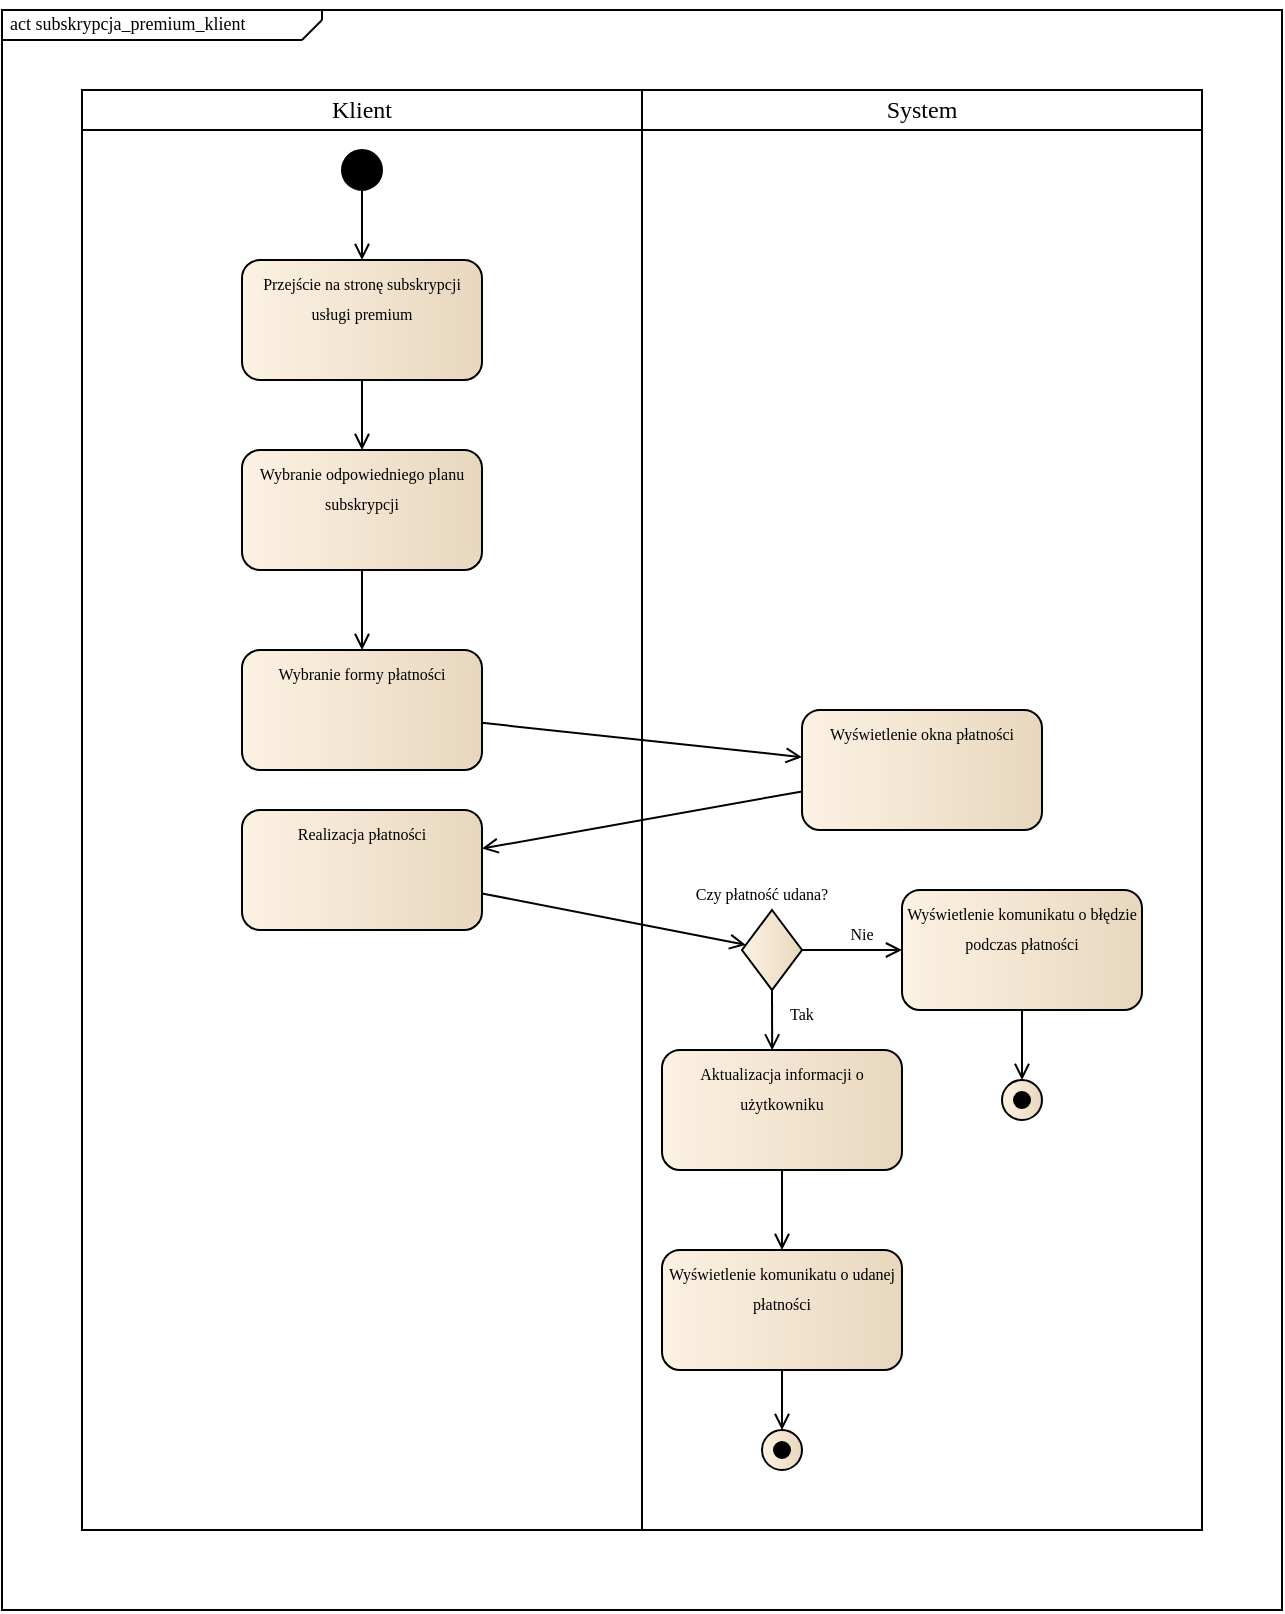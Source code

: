 <mxfile version="24.1.0" type="device">
  <diagram name="Page-1" id="0783ab3e-0a74-02c8-0abd-f7b4e66b4bec">
    <mxGraphModel dx="1434" dy="780" grid="1" gridSize="10" guides="1" tooltips="1" connect="1" arrows="1" fold="1" page="1" pageScale="1" pageWidth="850" pageHeight="1100" background="none" math="0" shadow="0">
      <root>
        <mxCell id="0" />
        <mxCell id="1" parent="0" />
        <mxCell id="c8bVK49rmnhTnoXeU6rx-70" value="" style="rounded=0;whiteSpace=wrap;html=1;" vertex="1" parent="1">
          <mxGeometry x="120" y="80" width="640" height="800" as="geometry" />
        </mxCell>
        <mxCell id="c8bVK49rmnhTnoXeU6rx-65" value="" style="rounded=0;whiteSpace=wrap;html=1;" vertex="1" parent="1">
          <mxGeometry x="160" y="120" width="280" height="720" as="geometry" />
        </mxCell>
        <mxCell id="c8bVK49rmnhTnoXeU6rx-66" value="" style="rounded=0;whiteSpace=wrap;html=1;" vertex="1" parent="1">
          <mxGeometry x="440" y="120" width="280" height="720" as="geometry" />
        </mxCell>
        <mxCell id="c8bVK49rmnhTnoXeU6rx-67" value="&lt;font face=&quot;Verdana&quot;&gt;Klient&lt;/font&gt;" style="rounded=0;whiteSpace=wrap;html=1;" vertex="1" parent="1">
          <mxGeometry x="160" y="120" width="280" height="20" as="geometry" />
        </mxCell>
        <mxCell id="c8bVK49rmnhTnoXeU6rx-68" value="&lt;font face=&quot;Verdana&quot;&gt;System&lt;/font&gt;" style="rounded=0;whiteSpace=wrap;html=1;" vertex="1" parent="1">
          <mxGeometry x="440" y="120" width="280" height="20" as="geometry" />
        </mxCell>
        <mxCell id="c8bVK49rmnhTnoXeU6rx-73" value="" style="endArrow=none;html=1;rounded=0;" edge="1" parent="1">
          <mxGeometry width="50" height="50" relative="1" as="geometry">
            <mxPoint x="280" y="85" as="sourcePoint" />
            <mxPoint x="280" y="80" as="targetPoint" />
          </mxGeometry>
        </mxCell>
        <mxCell id="c8bVK49rmnhTnoXeU6rx-74" value="" style="endArrow=none;html=1;rounded=0;" edge="1" parent="1">
          <mxGeometry width="50" height="50" relative="1" as="geometry">
            <mxPoint x="270" y="95" as="sourcePoint" />
            <mxPoint x="280" y="85" as="targetPoint" />
          </mxGeometry>
        </mxCell>
        <mxCell id="c8bVK49rmnhTnoXeU6rx-75" value="" style="endArrow=none;html=1;rounded=0;" edge="1" parent="1">
          <mxGeometry width="50" height="50" relative="1" as="geometry">
            <mxPoint x="120" y="95" as="sourcePoint" />
            <mxPoint x="270" y="95" as="targetPoint" />
          </mxGeometry>
        </mxCell>
        <mxCell id="c8bVK49rmnhTnoXeU6rx-76" value="&lt;font face=&quot;Verdana&quot; style=&quot;font-size: 9px;&quot;&gt;act subskrypcja_premium_klient&lt;/font&gt;" style="text;html=1;align=left;verticalAlign=bottom;whiteSpace=wrap;rounded=0;textShadow=0;fontStyle=0" vertex="1" parent="1">
          <mxGeometry x="122" y="75.4" width="168" height="20" as="geometry" />
        </mxCell>
        <mxCell id="c8bVK49rmnhTnoXeU6rx-82" value="" style="edgeStyle=orthogonalEdgeStyle;rounded=0;orthogonalLoop=1;jettySize=auto;html=1;endArrow=open;endFill=0;" edge="1" parent="1" source="c8bVK49rmnhTnoXeU6rx-77" target="c8bVK49rmnhTnoXeU6rx-81">
          <mxGeometry relative="1" as="geometry" />
        </mxCell>
        <mxCell id="c8bVK49rmnhTnoXeU6rx-77" value="" style="ellipse;whiteSpace=wrap;html=1;aspect=fixed;fillColor=#000000;" vertex="1" parent="1">
          <mxGeometry x="290" y="150" width="20" height="20" as="geometry" />
        </mxCell>
        <mxCell id="c8bVK49rmnhTnoXeU6rx-85" value="" style="edgeStyle=orthogonalEdgeStyle;rounded=0;orthogonalLoop=1;jettySize=auto;html=1;endArrow=open;endFill=0;" edge="1" parent="1" source="c8bVK49rmnhTnoXeU6rx-81" target="c8bVK49rmnhTnoXeU6rx-84">
          <mxGeometry relative="1" as="geometry" />
        </mxCell>
        <mxCell id="c8bVK49rmnhTnoXeU6rx-81" value="" style="rounded=1;whiteSpace=wrap;html=1;fillColor=#FCF2E3;gradientColor=#E8D7BE;gradientDirection=east;" vertex="1" parent="1">
          <mxGeometry x="240" y="205" width="120" height="60" as="geometry" />
        </mxCell>
        <mxCell id="c8bVK49rmnhTnoXeU6rx-83" value="&lt;font style=&quot;font-size: 8px;&quot; face=&quot;Verdana&quot;&gt;Przejście na stronę subskrypcji usługi premium&lt;/font&gt;" style="text;html=1;align=center;verticalAlign=bottom;whiteSpace=wrap;rounded=0;textShadow=0;fontStyle=0" vertex="1" parent="1">
          <mxGeometry x="240" y="205" width="120" height="35" as="geometry" />
        </mxCell>
        <mxCell id="c8bVK49rmnhTnoXeU6rx-89" value="" style="edgeStyle=orthogonalEdgeStyle;rounded=0;orthogonalLoop=1;jettySize=auto;html=1;endArrow=open;endFill=0;" edge="1" parent="1" source="c8bVK49rmnhTnoXeU6rx-84" target="c8bVK49rmnhTnoXeU6rx-88">
          <mxGeometry relative="1" as="geometry" />
        </mxCell>
        <mxCell id="c8bVK49rmnhTnoXeU6rx-84" value="" style="whiteSpace=wrap;html=1;fillColor=#FCF2E3;rounded=1;gradientColor=#E8D7BE;gradientDirection=east;" vertex="1" parent="1">
          <mxGeometry x="240" y="300" width="120" height="60" as="geometry" />
        </mxCell>
        <mxCell id="c8bVK49rmnhTnoXeU6rx-86" value="&lt;font style=&quot;font-size: 8px;&quot; face=&quot;Verdana&quot;&gt;Wybranie odpowiedniego planu subskrypcji&lt;/font&gt;" style="text;html=1;align=center;verticalAlign=bottom;whiteSpace=wrap;rounded=0;textShadow=0;fontStyle=0" vertex="1" parent="1">
          <mxGeometry x="240" y="300" width="120" height="35" as="geometry" />
        </mxCell>
        <mxCell id="c8bVK49rmnhTnoXeU6rx-93" value="" style="rounded=0;orthogonalLoop=1;jettySize=auto;html=1;endArrow=open;endFill=0;" edge="1" parent="1" source="c8bVK49rmnhTnoXeU6rx-88" target="c8bVK49rmnhTnoXeU6rx-92">
          <mxGeometry relative="1" as="geometry" />
        </mxCell>
        <mxCell id="c8bVK49rmnhTnoXeU6rx-88" value="" style="whiteSpace=wrap;html=1;fillColor=#FCF2E3;rounded=1;gradientColor=#E8D7BE;gradientDirection=east;" vertex="1" parent="1">
          <mxGeometry x="240" y="400" width="120" height="60" as="geometry" />
        </mxCell>
        <mxCell id="c8bVK49rmnhTnoXeU6rx-90" value="&lt;font style=&quot;font-size: 8px;&quot; face=&quot;Verdana&quot;&gt;Wybranie formy płatności&lt;/font&gt;" style="text;html=1;align=center;verticalAlign=bottom;whiteSpace=wrap;rounded=0;textShadow=0;fontStyle=0" vertex="1" parent="1">
          <mxGeometry x="240" y="400" width="120" height="20" as="geometry" />
        </mxCell>
        <mxCell id="c8bVK49rmnhTnoXeU6rx-98" value="" style="rounded=0;orthogonalLoop=1;jettySize=auto;html=1;endArrow=open;endFill=0;" edge="1" parent="1" source="c8bVK49rmnhTnoXeU6rx-92" target="c8bVK49rmnhTnoXeU6rx-97">
          <mxGeometry relative="1" as="geometry" />
        </mxCell>
        <mxCell id="c8bVK49rmnhTnoXeU6rx-92" value="" style="whiteSpace=wrap;html=1;fillColor=#FCF2E3;rounded=1;gradientColor=#E8D7BE;gradientDirection=east;" vertex="1" parent="1">
          <mxGeometry x="520" y="430" width="120" height="60" as="geometry" />
        </mxCell>
        <mxCell id="c8bVK49rmnhTnoXeU6rx-95" value="&lt;font style=&quot;font-size: 8px;&quot; face=&quot;Verdana&quot;&gt;Wyświetlenie okna płatności&lt;/font&gt;" style="text;html=1;align=center;verticalAlign=bottom;whiteSpace=wrap;rounded=0;textShadow=0;fontStyle=0" vertex="1" parent="1">
          <mxGeometry x="520" y="430" width="120" height="20" as="geometry" />
        </mxCell>
        <mxCell id="c8bVK49rmnhTnoXeU6rx-101" value="" style="rounded=0;orthogonalLoop=1;jettySize=auto;html=1;endArrow=open;endFill=0;" edge="1" parent="1" source="c8bVK49rmnhTnoXeU6rx-97" target="c8bVK49rmnhTnoXeU6rx-100">
          <mxGeometry relative="1" as="geometry" />
        </mxCell>
        <mxCell id="c8bVK49rmnhTnoXeU6rx-97" value="" style="whiteSpace=wrap;html=1;fillColor=#FCF2E3;rounded=1;gradientColor=#E8D7BE;gradientDirection=east;" vertex="1" parent="1">
          <mxGeometry x="240" y="480" width="120" height="60" as="geometry" />
        </mxCell>
        <mxCell id="c8bVK49rmnhTnoXeU6rx-99" value="&lt;font style=&quot;font-size: 8px;&quot; face=&quot;Verdana&quot;&gt;Realizacja płatności&lt;/font&gt;" style="text;html=1;align=center;verticalAlign=bottom;whiteSpace=wrap;rounded=0;textShadow=0;fontStyle=0" vertex="1" parent="1">
          <mxGeometry x="240" y="480" width="120" height="20" as="geometry" />
        </mxCell>
        <mxCell id="c8bVK49rmnhTnoXeU6rx-100" value="" style="rhombus;whiteSpace=wrap;html=1;fillColor=#FCF2E3;rounded=0;gradientColor=#E8D7BE;gradientDirection=east;" vertex="1" parent="1">
          <mxGeometry x="490" y="530" width="30" height="40" as="geometry" />
        </mxCell>
        <mxCell id="c8bVK49rmnhTnoXeU6rx-102" value="&lt;font face=&quot;Verdana&quot;&gt;&lt;span style=&quot;font-size: 8px;&quot;&gt;Czy płatność udana?&lt;/span&gt;&lt;/font&gt;" style="text;html=1;align=center;verticalAlign=bottom;whiteSpace=wrap;rounded=0;textShadow=0;fontStyle=0" vertex="1" parent="1">
          <mxGeometry x="440" y="510" width="120" height="20" as="geometry" />
        </mxCell>
        <mxCell id="c8bVK49rmnhTnoXeU6rx-104" value="" style="whiteSpace=wrap;html=1;fillColor=#FCF2E3;rounded=1;gradientColor=#E8D7BE;gradientDirection=east;" vertex="1" parent="1">
          <mxGeometry x="570" y="520" width="120" height="60" as="geometry" />
        </mxCell>
        <mxCell id="c8bVK49rmnhTnoXeU6rx-105" value="&lt;font style=&quot;font-size: 8px;&quot; face=&quot;Verdana&quot;&gt;Wyświetlenie komunikatu o błędzie podczas płatności&lt;/font&gt;" style="text;html=1;align=center;verticalAlign=bottom;whiteSpace=wrap;rounded=0;textShadow=0;fontStyle=0" vertex="1" parent="1">
          <mxGeometry x="570" y="535" width="120" height="20" as="geometry" />
        </mxCell>
        <mxCell id="c8bVK49rmnhTnoXeU6rx-106" value="" style="endArrow=open;html=1;rounded=0;exitX=1;exitY=0.5;exitDx=0;exitDy=0;entryX=0;entryY=0.75;entryDx=0;entryDy=0;endFill=0;" edge="1" parent="1" source="c8bVK49rmnhTnoXeU6rx-100" target="c8bVK49rmnhTnoXeU6rx-105">
          <mxGeometry width="50" height="50" relative="1" as="geometry">
            <mxPoint x="470" y="550" as="sourcePoint" />
            <mxPoint x="520" y="500" as="targetPoint" />
          </mxGeometry>
        </mxCell>
        <mxCell id="c8bVK49rmnhTnoXeU6rx-107" value="&lt;font face=&quot;Verdana&quot;&gt;&lt;span style=&quot;font-size: 8px;&quot;&gt;Nie&lt;/span&gt;&lt;/font&gt;" style="text;html=1;align=center;verticalAlign=bottom;whiteSpace=wrap;rounded=0;textShadow=0;fontStyle=0" vertex="1" parent="1">
          <mxGeometry x="490" y="530" width="120" height="20" as="geometry" />
        </mxCell>
        <mxCell id="c8bVK49rmnhTnoXeU6rx-108" value="" style="whiteSpace=wrap;html=1;fillColor=#FCF2E3;rounded=1;gradientColor=#E8D7BE;gradientDirection=east;" vertex="1" parent="1">
          <mxGeometry x="450" y="600" width="120" height="60" as="geometry" />
        </mxCell>
        <mxCell id="c8bVK49rmnhTnoXeU6rx-109" value="&lt;font style=&quot;font-size: 8px;&quot; face=&quot;Verdana&quot;&gt;Aktualizacja informacji o użytkowniku&lt;/font&gt;" style="text;html=1;align=center;verticalAlign=bottom;whiteSpace=wrap;rounded=0;textShadow=0;fontStyle=0" vertex="1" parent="1">
          <mxGeometry x="450" y="615" width="120" height="20" as="geometry" />
        </mxCell>
        <mxCell id="c8bVK49rmnhTnoXeU6rx-110" value="" style="endArrow=open;html=1;rounded=0;exitX=0.5;exitY=1;exitDx=0;exitDy=0;entryX=0.459;entryY=0.003;entryDx=0;entryDy=0;endFill=0;entryPerimeter=0;" edge="1" parent="1" source="c8bVK49rmnhTnoXeU6rx-100" target="c8bVK49rmnhTnoXeU6rx-108">
          <mxGeometry width="50" height="50" relative="1" as="geometry">
            <mxPoint x="530" y="560" as="sourcePoint" />
            <mxPoint x="580" y="560" as="targetPoint" />
          </mxGeometry>
        </mxCell>
        <mxCell id="c8bVK49rmnhTnoXeU6rx-111" value="&lt;font face=&quot;Verdana&quot;&gt;&lt;span style=&quot;font-size: 8px;&quot;&gt;Tak&lt;/span&gt;&lt;/font&gt;" style="text;html=1;align=center;verticalAlign=bottom;whiteSpace=wrap;rounded=0;textShadow=0;fontStyle=0" vertex="1" parent="1">
          <mxGeometry x="460" y="570" width="120" height="20" as="geometry" />
        </mxCell>
        <mxCell id="c8bVK49rmnhTnoXeU6rx-112" value="" style="ellipse;whiteSpace=wrap;html=1;aspect=fixed;fillColor=#FCF2E3;gradientColor=#E8D7BE;gradientDirection=east;" vertex="1" parent="1">
          <mxGeometry x="620" y="615" width="20" height="20" as="geometry" />
        </mxCell>
        <mxCell id="c8bVK49rmnhTnoXeU6rx-113" value="" style="ellipse;whiteSpace=wrap;html=1;aspect=fixed;fillColor=#000000;" vertex="1" parent="1">
          <mxGeometry x="626" y="621" width="8" height="8" as="geometry" />
        </mxCell>
        <mxCell id="c8bVK49rmnhTnoXeU6rx-114" value="" style="whiteSpace=wrap;html=1;fillColor=#FCF2E3;rounded=1;gradientColor=#E8D7BE;gradientDirection=east;" vertex="1" parent="1">
          <mxGeometry x="450" y="700" width="120" height="60" as="geometry" />
        </mxCell>
        <mxCell id="c8bVK49rmnhTnoXeU6rx-115" value="&lt;font style=&quot;font-size: 8px;&quot; face=&quot;Verdana&quot;&gt;Wyświetlenie komunikatu o udanej płatności&lt;/font&gt;" style="text;html=1;align=center;verticalAlign=bottom;whiteSpace=wrap;rounded=0;textShadow=0;fontStyle=0" vertex="1" parent="1">
          <mxGeometry x="450" y="715" width="120" height="20" as="geometry" />
        </mxCell>
        <mxCell id="c8bVK49rmnhTnoXeU6rx-117" value="" style="edgeStyle=orthogonalEdgeStyle;rounded=0;orthogonalLoop=1;jettySize=auto;html=1;endArrow=open;endFill=0;exitX=0.5;exitY=1;exitDx=0;exitDy=0;entryX=0.5;entryY=0;entryDx=0;entryDy=0;" edge="1" parent="1" source="c8bVK49rmnhTnoXeU6rx-108" target="c8bVK49rmnhTnoXeU6rx-114">
          <mxGeometry relative="1" as="geometry">
            <mxPoint x="310" y="370" as="sourcePoint" />
            <mxPoint x="310" y="410" as="targetPoint" />
          </mxGeometry>
        </mxCell>
        <mxCell id="c8bVK49rmnhTnoXeU6rx-118" value="" style="edgeStyle=orthogonalEdgeStyle;rounded=0;orthogonalLoop=1;jettySize=auto;html=1;endArrow=open;endFill=0;exitX=0.5;exitY=1;exitDx=0;exitDy=0;entryX=0.5;entryY=0;entryDx=0;entryDy=0;" edge="1" parent="1" source="c8bVK49rmnhTnoXeU6rx-114" target="c8bVK49rmnhTnoXeU6rx-119">
          <mxGeometry relative="1" as="geometry">
            <mxPoint x="520" y="670" as="sourcePoint" />
            <mxPoint x="520" y="710" as="targetPoint" />
          </mxGeometry>
        </mxCell>
        <mxCell id="c8bVK49rmnhTnoXeU6rx-119" value="" style="ellipse;whiteSpace=wrap;html=1;aspect=fixed;fillColor=#FCF2E3;gradientColor=#E8D7BE;gradientDirection=east;" vertex="1" parent="1">
          <mxGeometry x="500" y="790" width="20" height="20" as="geometry" />
        </mxCell>
        <mxCell id="c8bVK49rmnhTnoXeU6rx-120" value="" style="ellipse;whiteSpace=wrap;html=1;aspect=fixed;fillColor=#000000;" vertex="1" parent="1">
          <mxGeometry x="506" y="796" width="8" height="8" as="geometry" />
        </mxCell>
        <mxCell id="c8bVK49rmnhTnoXeU6rx-121" value="" style="edgeStyle=orthogonalEdgeStyle;rounded=0;orthogonalLoop=1;jettySize=auto;html=1;endArrow=open;endFill=0;exitX=0.5;exitY=1;exitDx=0;exitDy=0;entryX=0.5;entryY=0;entryDx=0;entryDy=0;" edge="1" parent="1" source="c8bVK49rmnhTnoXeU6rx-104" target="c8bVK49rmnhTnoXeU6rx-112">
          <mxGeometry relative="1" as="geometry">
            <mxPoint x="520" y="670" as="sourcePoint" />
            <mxPoint x="520" y="710" as="targetPoint" />
          </mxGeometry>
        </mxCell>
      </root>
    </mxGraphModel>
  </diagram>
</mxfile>
